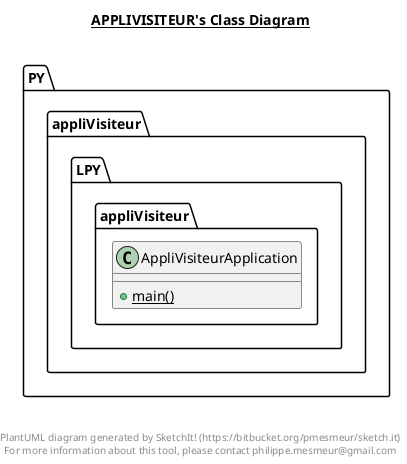 @startuml

title __APPLIVISITEUR's Class Diagram__\n

    namespace PY.appliVisiteur {
      class LPY.appliVisiteur.AppliVisiteurApplication {
          {static} + main()
      }
    }
  



right footer


PlantUML diagram generated by SketchIt! (https://bitbucket.org/pmesmeur/sketch.it)
For more information about this tool, please contact philippe.mesmeur@gmail.com
endfooter

@enduml
